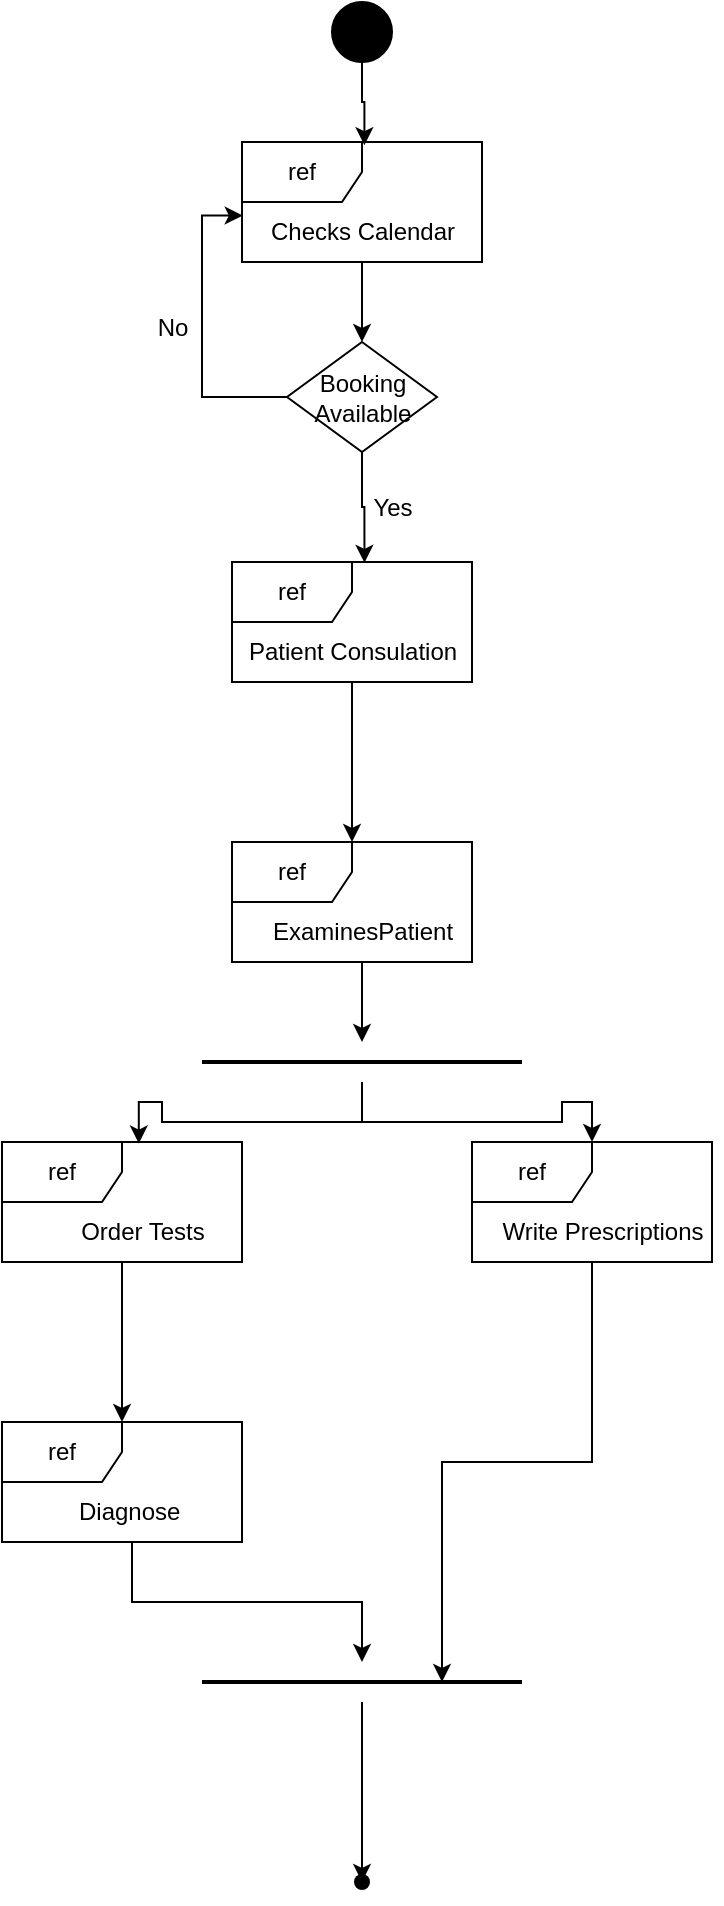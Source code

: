 <mxfile version="24.2.5" type="device">
  <diagram name="Page-1" id="Zg8wSaPWUw2cjqLABUwX">
    <mxGraphModel dx="579" dy="690" grid="1" gridSize="10" guides="1" tooltips="1" connect="1" arrows="1" fold="1" page="1" pageScale="1" pageWidth="850" pageHeight="1100" math="0" shadow="0">
      <root>
        <mxCell id="0" />
        <mxCell id="1" parent="0" />
        <mxCell id="5xwUs0COsxmqJbH8221O-6" value="" style="edgeStyle=orthogonalEdgeStyle;rounded=0;orthogonalLoop=1;jettySize=auto;html=1;entryX=0.51;entryY=0.027;entryDx=0;entryDy=0;entryPerimeter=0;" edge="1" parent="1" source="5xwUs0COsxmqJbH8221O-1" target="5xwUs0COsxmqJbH8221O-3">
          <mxGeometry relative="1" as="geometry">
            <Array as="points">
              <mxPoint x="305" y="100" />
              <mxPoint x="306" y="100" />
            </Array>
          </mxGeometry>
        </mxCell>
        <mxCell id="5xwUs0COsxmqJbH8221O-1" value="" style="ellipse;fillColor=strokeColor;html=1;" vertex="1" parent="1">
          <mxGeometry x="290" y="50" width="30" height="30" as="geometry" />
        </mxCell>
        <mxCell id="5xwUs0COsxmqJbH8221O-3" value="ref" style="shape=umlFrame;whiteSpace=wrap;html=1;pointerEvents=0;" vertex="1" parent="1">
          <mxGeometry x="245" y="120" width="120" height="60" as="geometry" />
        </mxCell>
        <mxCell id="5xwUs0COsxmqJbH8221O-8" value="" style="edgeStyle=orthogonalEdgeStyle;rounded=0;orthogonalLoop=1;jettySize=auto;html=1;" edge="1" parent="1" source="5xwUs0COsxmqJbH8221O-4" target="5xwUs0COsxmqJbH8221O-7">
          <mxGeometry relative="1" as="geometry" />
        </mxCell>
        <mxCell id="5xwUs0COsxmqJbH8221O-4" value="Checks Calendar" style="text;html=1;align=center;verticalAlign=middle;resizable=0;points=[];autosize=1;strokeColor=none;fillColor=none;" vertex="1" parent="1">
          <mxGeometry x="245" y="150" width="120" height="30" as="geometry" />
        </mxCell>
        <mxCell id="5xwUs0COsxmqJbH8221O-13" value="" style="edgeStyle=orthogonalEdgeStyle;rounded=0;orthogonalLoop=1;jettySize=auto;html=1;entryX=0.552;entryY=0.007;entryDx=0;entryDy=0;entryPerimeter=0;" edge="1" parent="1" source="5xwUs0COsxmqJbH8221O-7" target="5xwUs0COsxmqJbH8221O-15">
          <mxGeometry relative="1" as="geometry">
            <mxPoint x="305" y="320" as="targetPoint" />
          </mxGeometry>
        </mxCell>
        <mxCell id="5xwUs0COsxmqJbH8221O-7" value="Booking Available" style="rhombus;whiteSpace=wrap;html=1;" vertex="1" parent="1">
          <mxGeometry x="267.5" y="220" width="75" height="55" as="geometry" />
        </mxCell>
        <mxCell id="5xwUs0COsxmqJbH8221O-10" style="edgeStyle=orthogonalEdgeStyle;rounded=0;orthogonalLoop=1;jettySize=auto;html=1;exitX=0;exitY=0.5;exitDx=0;exitDy=0;entryX=0.003;entryY=0.227;entryDx=0;entryDy=0;entryPerimeter=0;" edge="1" parent="1" source="5xwUs0COsxmqJbH8221O-7" target="5xwUs0COsxmqJbH8221O-4">
          <mxGeometry relative="1" as="geometry" />
        </mxCell>
        <mxCell id="5xwUs0COsxmqJbH8221O-11" value="No" style="text;html=1;align=center;verticalAlign=middle;resizable=0;points=[];autosize=1;strokeColor=none;fillColor=none;" vertex="1" parent="1">
          <mxGeometry x="190" y="198" width="40" height="30" as="geometry" />
        </mxCell>
        <mxCell id="5xwUs0COsxmqJbH8221O-14" value="Yes" style="text;html=1;align=center;verticalAlign=middle;resizable=0;points=[];autosize=1;strokeColor=none;fillColor=none;" vertex="1" parent="1">
          <mxGeometry x="300" y="288" width="40" height="30" as="geometry" />
        </mxCell>
        <mxCell id="5xwUs0COsxmqJbH8221O-18" value="" style="edgeStyle=orthogonalEdgeStyle;rounded=0;orthogonalLoop=1;jettySize=auto;html=1;" edge="1" parent="1" source="5xwUs0COsxmqJbH8221O-15" target="5xwUs0COsxmqJbH8221O-17">
          <mxGeometry relative="1" as="geometry" />
        </mxCell>
        <mxCell id="5xwUs0COsxmqJbH8221O-15" value="ref" style="shape=umlFrame;whiteSpace=wrap;html=1;pointerEvents=0;" vertex="1" parent="1">
          <mxGeometry x="240" y="330" width="120" height="60" as="geometry" />
        </mxCell>
        <mxCell id="5xwUs0COsxmqJbH8221O-16" value="Patient Consulation" style="text;html=1;align=center;verticalAlign=middle;resizable=0;points=[];autosize=1;strokeColor=none;fillColor=none;" vertex="1" parent="1">
          <mxGeometry x="235" y="360" width="130" height="30" as="geometry" />
        </mxCell>
        <mxCell id="5xwUs0COsxmqJbH8221O-17" value="ref" style="shape=umlFrame;whiteSpace=wrap;html=1;pointerEvents=0;" vertex="1" parent="1">
          <mxGeometry x="240" y="470" width="120" height="60" as="geometry" />
        </mxCell>
        <mxCell id="5xwUs0COsxmqJbH8221O-23" style="edgeStyle=orthogonalEdgeStyle;rounded=0;orthogonalLoop=1;jettySize=auto;html=1;" edge="1" parent="1" source="5xwUs0COsxmqJbH8221O-19" target="5xwUs0COsxmqJbH8221O-22">
          <mxGeometry relative="1" as="geometry" />
        </mxCell>
        <mxCell id="5xwUs0COsxmqJbH8221O-19" value="ExaminesPatient" style="text;html=1;align=center;verticalAlign=middle;resizable=0;points=[];autosize=1;strokeColor=none;fillColor=none;" vertex="1" parent="1">
          <mxGeometry x="250" y="500" width="110" height="30" as="geometry" />
        </mxCell>
        <mxCell id="5xwUs0COsxmqJbH8221O-28" style="edgeStyle=orthogonalEdgeStyle;rounded=0;orthogonalLoop=1;jettySize=auto;html=1;" edge="1" parent="1" source="5xwUs0COsxmqJbH8221O-22" target="5xwUs0COsxmqJbH8221O-25">
          <mxGeometry relative="1" as="geometry" />
        </mxCell>
        <mxCell id="5xwUs0COsxmqJbH8221O-22" value="" style="line;strokeWidth=2;html=1;" vertex="1" parent="1">
          <mxGeometry x="225" y="570" width="160" height="20" as="geometry" />
        </mxCell>
        <mxCell id="5xwUs0COsxmqJbH8221O-33" value="" style="edgeStyle=orthogonalEdgeStyle;rounded=0;orthogonalLoop=1;jettySize=auto;html=1;" edge="1" parent="1" source="5xwUs0COsxmqJbH8221O-24" target="5xwUs0COsxmqJbH8221O-32">
          <mxGeometry relative="1" as="geometry" />
        </mxCell>
        <mxCell id="5xwUs0COsxmqJbH8221O-24" value="ref" style="shape=umlFrame;whiteSpace=wrap;html=1;pointerEvents=0;" vertex="1" parent="1">
          <mxGeometry x="125" y="620" width="120" height="60" as="geometry" />
        </mxCell>
        <mxCell id="5xwUs0COsxmqJbH8221O-25" value="ref" style="shape=umlFrame;whiteSpace=wrap;html=1;pointerEvents=0;" vertex="1" parent="1">
          <mxGeometry x="360" y="620" width="120" height="60" as="geometry" />
        </mxCell>
        <mxCell id="5xwUs0COsxmqJbH8221O-26" value="Order Tests" style="text;html=1;align=center;verticalAlign=middle;resizable=0;points=[];autosize=1;strokeColor=none;fillColor=none;" vertex="1" parent="1">
          <mxGeometry x="150" y="650" width="90" height="30" as="geometry" />
        </mxCell>
        <mxCell id="5xwUs0COsxmqJbH8221O-27" value="Write Prescriptions" style="text;html=1;align=center;verticalAlign=middle;resizable=0;points=[];autosize=1;strokeColor=none;fillColor=none;" vertex="1" parent="1">
          <mxGeometry x="365" y="650" width="120" height="30" as="geometry" />
        </mxCell>
        <mxCell id="5xwUs0COsxmqJbH8221O-29" style="edgeStyle=orthogonalEdgeStyle;rounded=0;orthogonalLoop=1;jettySize=auto;html=1;entryX=0.57;entryY=0.013;entryDx=0;entryDy=0;entryPerimeter=0;" edge="1" parent="1" source="5xwUs0COsxmqJbH8221O-22" target="5xwUs0COsxmqJbH8221O-24">
          <mxGeometry relative="1" as="geometry" />
        </mxCell>
        <mxCell id="5xwUs0COsxmqJbH8221O-32" value="ref" style="shape=umlFrame;whiteSpace=wrap;html=1;pointerEvents=0;" vertex="1" parent="1">
          <mxGeometry x="125" y="760" width="120" height="60" as="geometry" />
        </mxCell>
        <mxCell id="5xwUs0COsxmqJbH8221O-36" style="edgeStyle=orthogonalEdgeStyle;rounded=0;orthogonalLoop=1;jettySize=auto;html=1;" edge="1" parent="1" source="5xwUs0COsxmqJbH8221O-34" target="5xwUs0COsxmqJbH8221O-35">
          <mxGeometry relative="1" as="geometry" />
        </mxCell>
        <mxCell id="5xwUs0COsxmqJbH8221O-34" value="Diagnose&amp;nbsp;" style="text;html=1;align=center;verticalAlign=middle;resizable=0;points=[];autosize=1;strokeColor=none;fillColor=none;" vertex="1" parent="1">
          <mxGeometry x="150" y="790" width="80" height="30" as="geometry" />
        </mxCell>
        <mxCell id="5xwUs0COsxmqJbH8221O-39" value="" style="edgeStyle=orthogonalEdgeStyle;rounded=0;orthogonalLoop=1;jettySize=auto;html=1;" edge="1" parent="1" source="5xwUs0COsxmqJbH8221O-35" target="5xwUs0COsxmqJbH8221O-38">
          <mxGeometry relative="1" as="geometry" />
        </mxCell>
        <mxCell id="5xwUs0COsxmqJbH8221O-35" value="" style="line;strokeWidth=2;html=1;" vertex="1" parent="1">
          <mxGeometry x="225" y="880" width="160" height="20" as="geometry" />
        </mxCell>
        <mxCell id="5xwUs0COsxmqJbH8221O-37" style="edgeStyle=orthogonalEdgeStyle;rounded=0;orthogonalLoop=1;jettySize=auto;html=1;entryX=0.75;entryY=0.5;entryDx=0;entryDy=0;entryPerimeter=0;" edge="1" parent="1" source="5xwUs0COsxmqJbH8221O-25" target="5xwUs0COsxmqJbH8221O-35">
          <mxGeometry relative="1" as="geometry" />
        </mxCell>
        <mxCell id="5xwUs0COsxmqJbH8221O-38" value="" style="shape=waypoint;sketch=0;size=6;pointerEvents=1;points=[];fillColor=default;resizable=0;rotatable=0;perimeter=centerPerimeter;snapToPoint=1;verticalAlign=top;strokeWidth=2;labelBackgroundColor=default;spacingTop=8;" vertex="1" parent="1">
          <mxGeometry x="295" y="980" width="20" height="20" as="geometry" />
        </mxCell>
      </root>
    </mxGraphModel>
  </diagram>
</mxfile>
